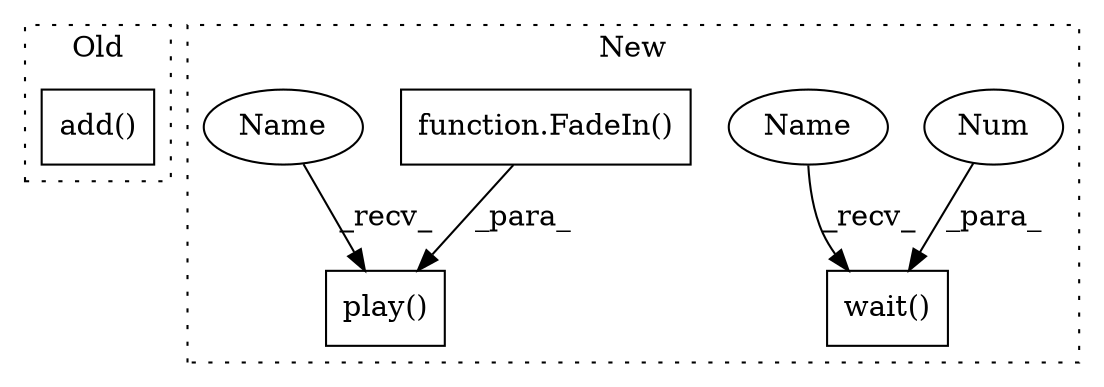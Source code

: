 digraph G {
subgraph cluster0 {
1 [label="add()" a="75" s="1231,1242" l="9,1" shape="box"];
label = "Old";
style="dotted";
}
subgraph cluster1 {
2 [label="play()" a="75" s="1191,1224" l="23,10" shape="box"];
3 [label="function.FadeIn()" a="75" s="1214,1223" l="7,1" shape="box"];
4 [label="wait()" a="75" s="1403,1414" l="10,1" shape="box"];
5 [label="Num" a="76" s="1413" l="1" shape="ellipse"];
6 [label="Name" a="87" s="1403" l="4" shape="ellipse"];
7 [label="Name" a="87" s="1191" l="4" shape="ellipse"];
label = "New";
style="dotted";
}
3 -> 2 [label="_para_"];
5 -> 4 [label="_para_"];
6 -> 4 [label="_recv_"];
7 -> 2 [label="_recv_"];
}